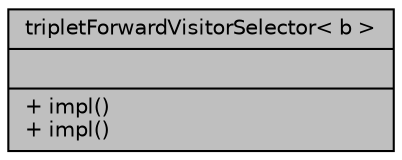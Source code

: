 digraph "tripletForwardVisitorSelector&lt; b &gt;"
{
 // LATEX_PDF_SIZE
  edge [fontname="Helvetica",fontsize="10",labelfontname="Helvetica",labelfontsize="10"];
  node [fontname="Helvetica",fontsize="10",shape=record];
  Node1 [label="{tripletForwardVisitorSelector\< b \>\n||+ impl()\l+ impl()\l}",height=0.2,width=0.4,color="black", fillcolor="grey75", style="filled", fontcolor="black",tooltip=" "];
}
